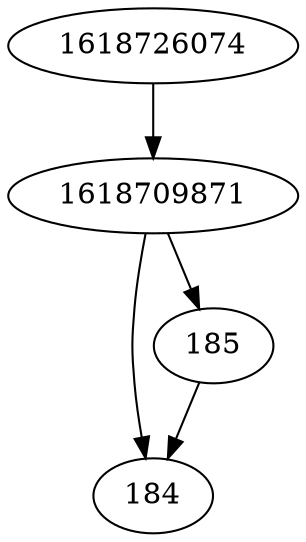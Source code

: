 strict digraph  {
184;
185;
1618726074;
1618709871;
185 -> 184;
1618726074 -> 1618709871;
1618709871 -> 184;
1618709871 -> 185;
}
